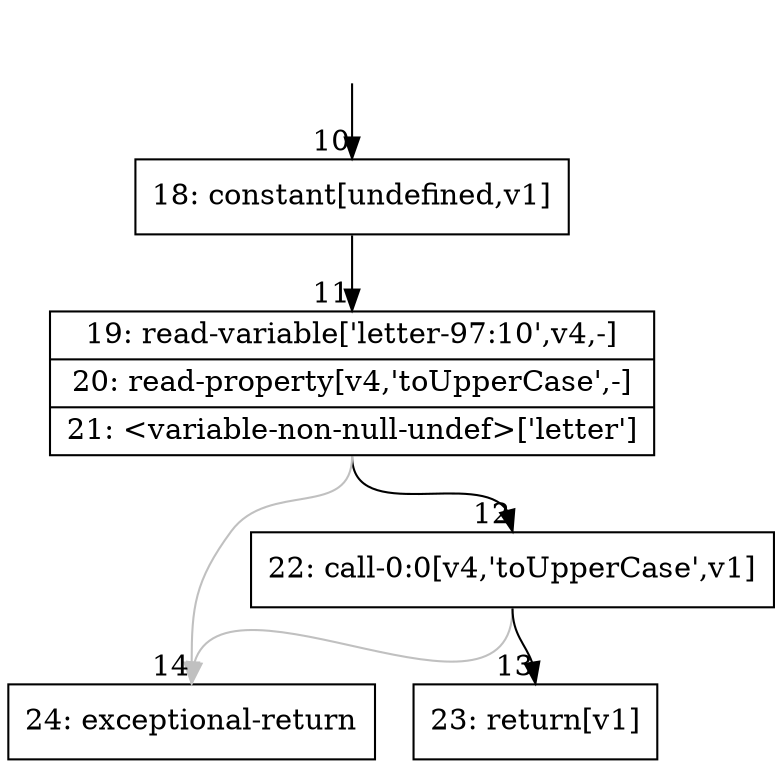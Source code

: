 digraph {
rankdir="TD"
BB_entry3[shape=none,label=""];
BB_entry3 -> BB10 [tailport=s, headport=n, headlabel="    10"]
BB10 [shape=record label="{18: constant[undefined,v1]}" ] 
BB10 -> BB11 [tailport=s, headport=n, headlabel="      11"]
BB11 [shape=record label="{19: read-variable['letter-97:10',v4,-]|20: read-property[v4,'toUpperCase',-]|21: \<variable-non-null-undef\>['letter']}" ] 
BB11 -> BB12 [tailport=s, headport=n, headlabel="      12"]
BB11 -> BB14 [tailport=s, headport=n, color=gray, headlabel="      14"]
BB12 [shape=record label="{22: call-0:0[v4,'toUpperCase',v1]}" ] 
BB12 -> BB13 [tailport=s, headport=n, headlabel="      13"]
BB12 -> BB14 [tailport=s, headport=n, color=gray]
BB13 [shape=record label="{23: return[v1]}" ] 
BB14 [shape=record label="{24: exceptional-return}" ] 
}
